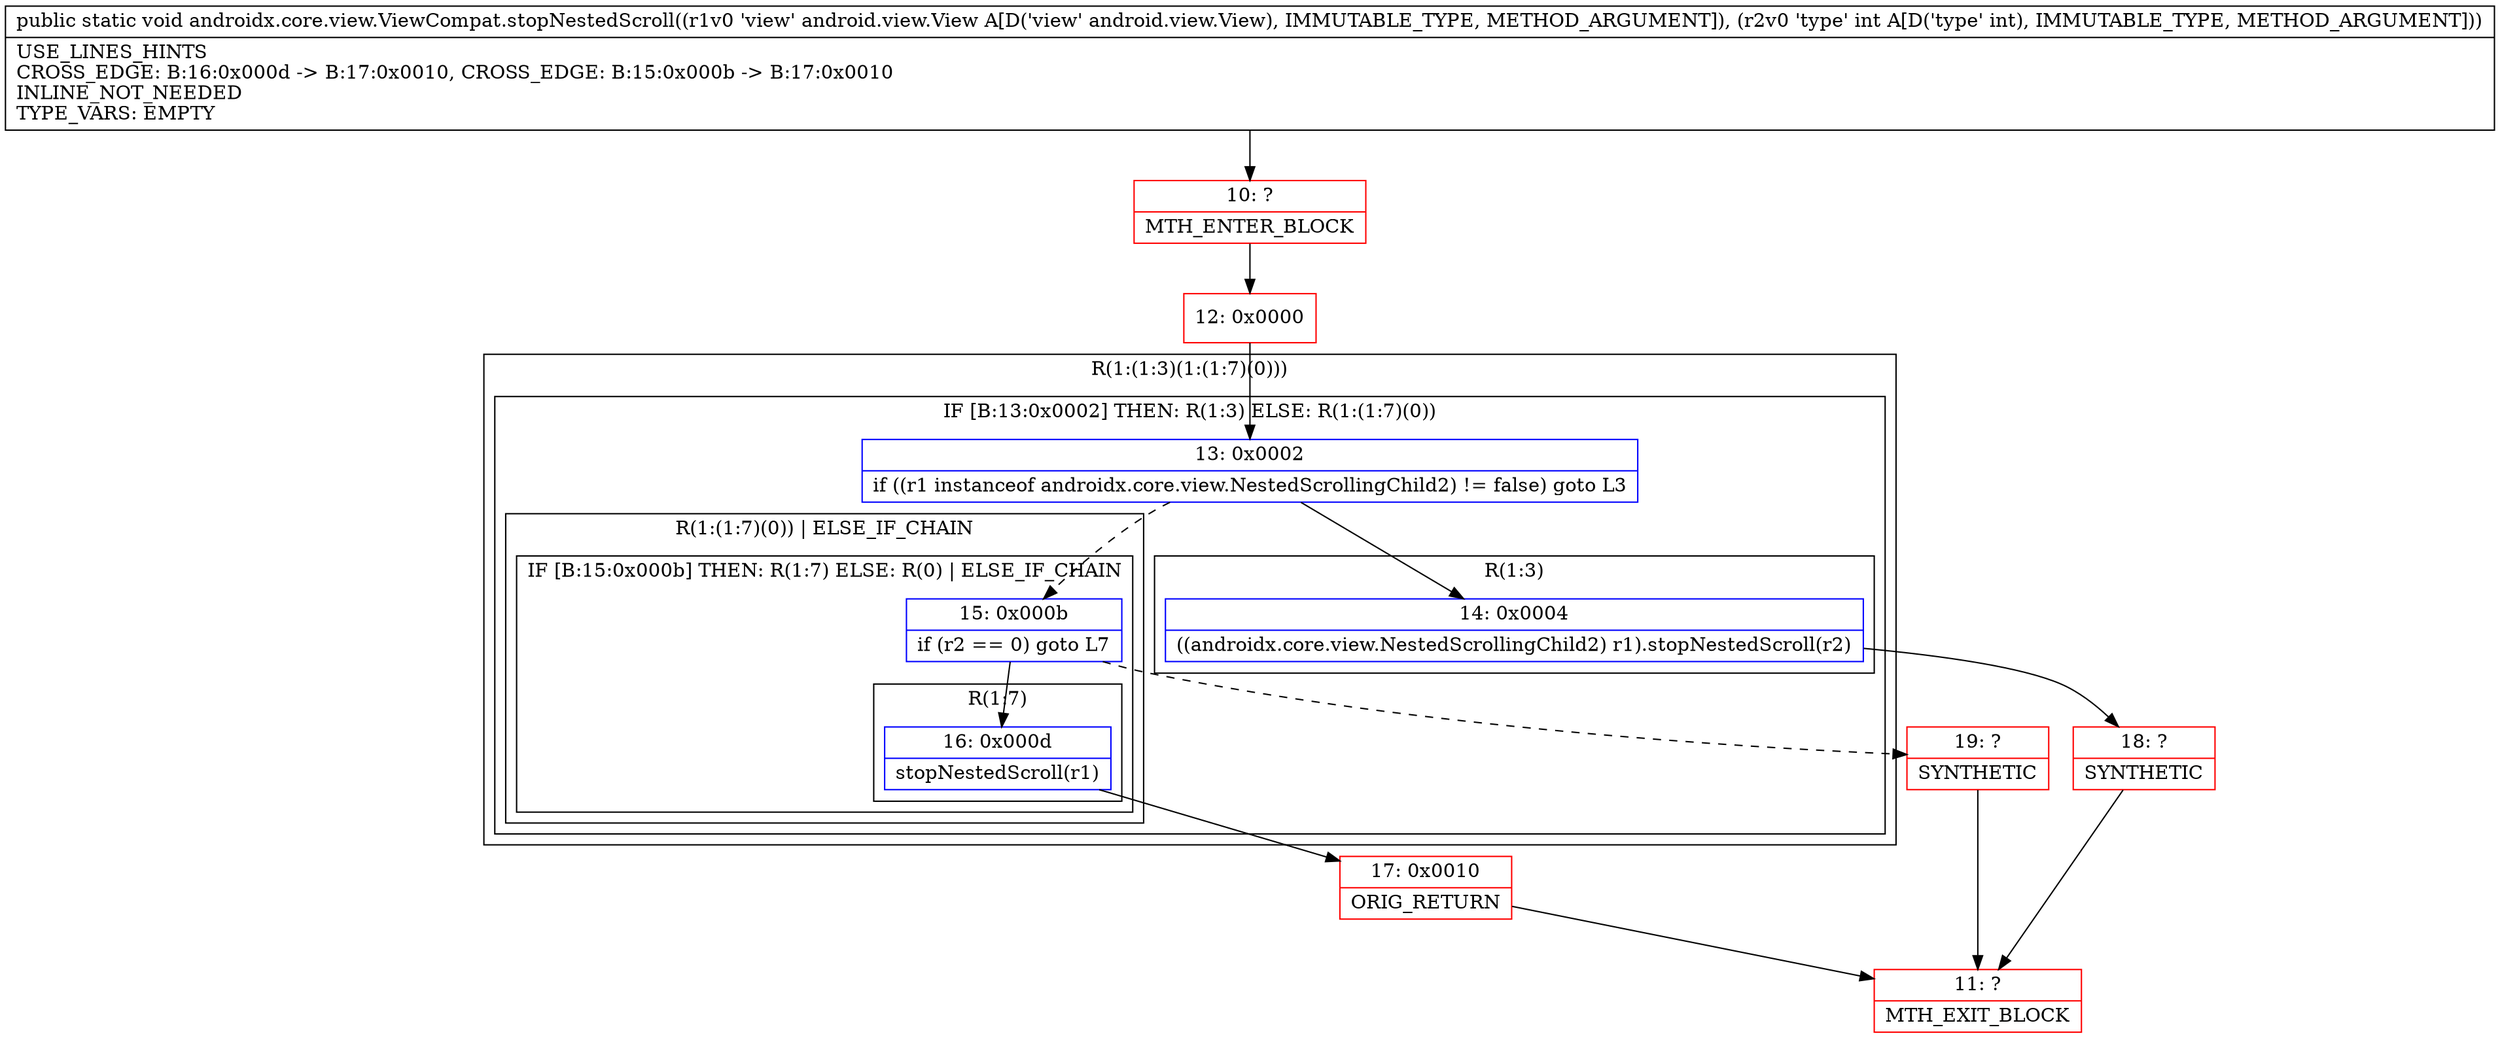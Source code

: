 digraph "CFG forandroidx.core.view.ViewCompat.stopNestedScroll(Landroid\/view\/View;I)V" {
subgraph cluster_Region_1410245612 {
label = "R(1:(1:3)(1:(1:7)(0)))";
node [shape=record,color=blue];
subgraph cluster_IfRegion_1377881262 {
label = "IF [B:13:0x0002] THEN: R(1:3) ELSE: R(1:(1:7)(0))";
node [shape=record,color=blue];
Node_13 [shape=record,label="{13\:\ 0x0002|if ((r1 instanceof androidx.core.view.NestedScrollingChild2) != false) goto L3\l}"];
subgraph cluster_Region_1558771800 {
label = "R(1:3)";
node [shape=record,color=blue];
Node_14 [shape=record,label="{14\:\ 0x0004|((androidx.core.view.NestedScrollingChild2) r1).stopNestedScroll(r2)\l}"];
}
subgraph cluster_Region_580402076 {
label = "R(1:(1:7)(0)) | ELSE_IF_CHAIN\l";
node [shape=record,color=blue];
subgraph cluster_IfRegion_53013984 {
label = "IF [B:15:0x000b] THEN: R(1:7) ELSE: R(0) | ELSE_IF_CHAIN\l";
node [shape=record,color=blue];
Node_15 [shape=record,label="{15\:\ 0x000b|if (r2 == 0) goto L7\l}"];
subgraph cluster_Region_1463354519 {
label = "R(1:7)";
node [shape=record,color=blue];
Node_16 [shape=record,label="{16\:\ 0x000d|stopNestedScroll(r1)\l}"];
}
subgraph cluster_Region_1275595792 {
label = "R(0)";
node [shape=record,color=blue];
}
}
}
}
}
Node_10 [shape=record,color=red,label="{10\:\ ?|MTH_ENTER_BLOCK\l}"];
Node_12 [shape=record,color=red,label="{12\:\ 0x0000}"];
Node_18 [shape=record,color=red,label="{18\:\ ?|SYNTHETIC\l}"];
Node_11 [shape=record,color=red,label="{11\:\ ?|MTH_EXIT_BLOCK\l}"];
Node_17 [shape=record,color=red,label="{17\:\ 0x0010|ORIG_RETURN\l}"];
Node_19 [shape=record,color=red,label="{19\:\ ?|SYNTHETIC\l}"];
MethodNode[shape=record,label="{public static void androidx.core.view.ViewCompat.stopNestedScroll((r1v0 'view' android.view.View A[D('view' android.view.View), IMMUTABLE_TYPE, METHOD_ARGUMENT]), (r2v0 'type' int A[D('type' int), IMMUTABLE_TYPE, METHOD_ARGUMENT]))  | USE_LINES_HINTS\lCROSS_EDGE: B:16:0x000d \-\> B:17:0x0010, CROSS_EDGE: B:15:0x000b \-\> B:17:0x0010\lINLINE_NOT_NEEDED\lTYPE_VARS: EMPTY\l}"];
MethodNode -> Node_10;Node_13 -> Node_14;
Node_13 -> Node_15[style=dashed];
Node_14 -> Node_18;
Node_15 -> Node_16;
Node_15 -> Node_19[style=dashed];
Node_16 -> Node_17;
Node_10 -> Node_12;
Node_12 -> Node_13;
Node_18 -> Node_11;
Node_17 -> Node_11;
Node_19 -> Node_11;
}

